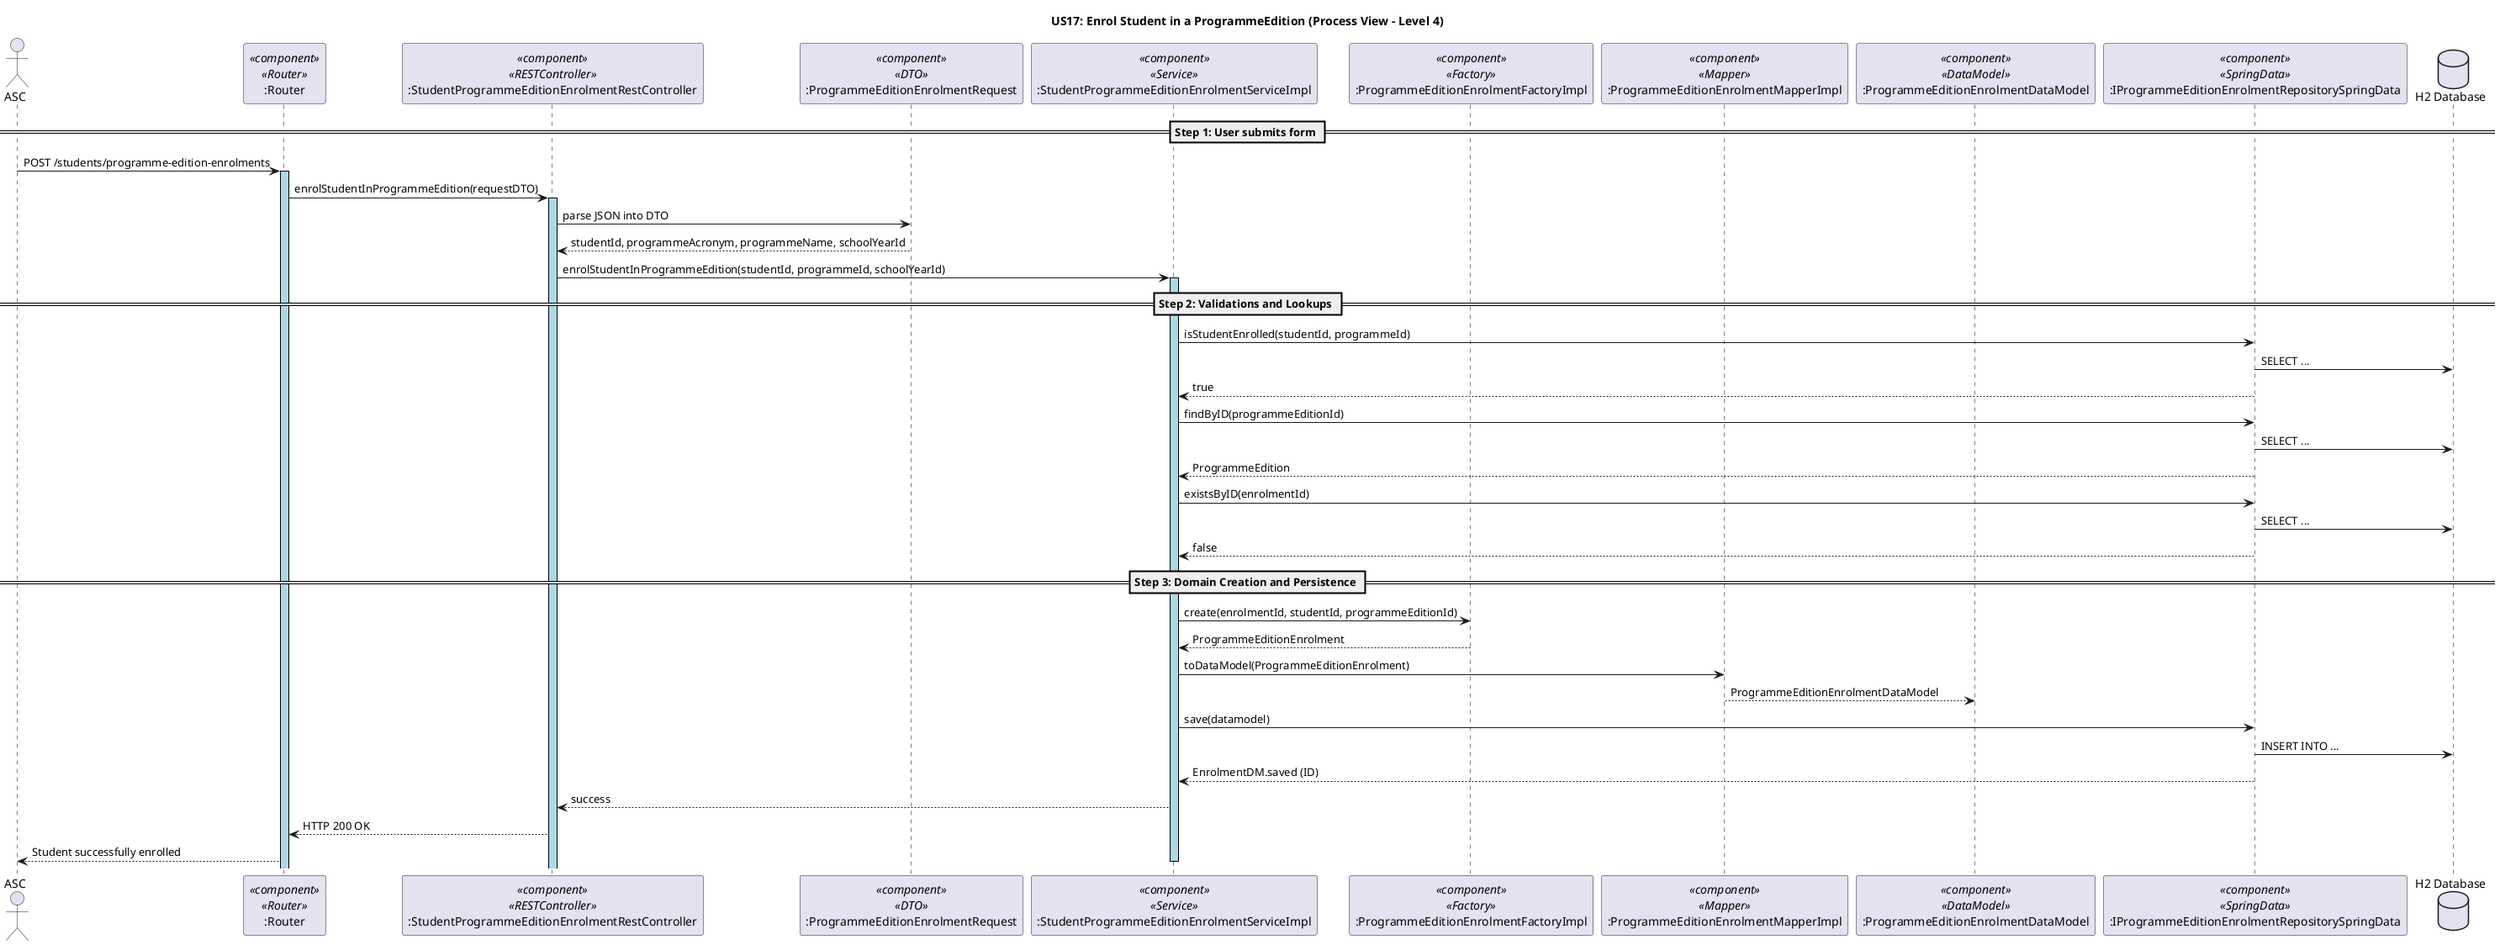 @startuml

' US17 - Enrol a Student in a ProgrammeEdition
' Process View - Level 4 (Technical Backend Architecture)

skinparam componentStyle uml2
skinparam sequence {
    LifeLineBorderColor black
    LifeLineBackgroundColor LightBlue
}

title US17: Enrol Student in a ProgrammeEdition (Process View – Level 4)

actor ASC
participant ":Router" as router <<component>> <<Router>>
participant ":StudentProgrammeEditionEnrolmentRestController" as controller <<component>> <<RESTController>>
participant ":ProgrammeEditionEnrolmentRequest" as requestDTO <<component>> <<DTO>>
participant ":StudentProgrammeEditionEnrolmentServiceImpl" as service <<component>> <<Service>>
participant ":ProgrammeEditionEnrolmentFactoryImpl" as factory <<component>> <<Factory>>
participant ":ProgrammeEditionEnrolmentMapperImpl" as mapper <<component>> <<Mapper>>
participant ":ProgrammeEditionEnrolmentDataModel" as datamodel <<component>> <<DataModel>>
participant ":IProgrammeEditionEnrolmentRepositorySpringData" as springRepo <<component>> <<SpringData>>
database "H2 Database" as db

== Step 1: User submits form ==
ASC -> router: POST /students/programme-edition-enrolments
activate router

router -> controller: enrolStudentInProgrammeEdition(requestDTO)
activate controller

controller -> requestDTO: parse JSON into DTO
requestDTO --> controller: studentId, programmeAcronym, programmeName, schoolYearId

controller -> service: enrolStudentInProgrammeEdition(studentId, programmeId, schoolYearId)
activate service

== Step 2: Validations and Lookups ==
service -> springRepo: isStudentEnrolled(studentId, programmeId)
springRepo -> db: SELECT ...
springRepo --> service: true

service -> springRepo: findByID(programmeEditionId)
springRepo -> db: SELECT ...
springRepo --> service: ProgrammeEdition

service -> springRepo: existsByID(enrolmentId)
springRepo -> db: SELECT ...
springRepo --> service: false

== Step 3: Domain Creation and Persistence ==
service -> factory: create(enrolmentId, studentId, programmeEditionId)
factory --> service: ProgrammeEditionEnrolment

service -> mapper: toDataModel(ProgrammeEditionEnrolment)
mapper --> datamodel: ProgrammeEditionEnrolmentDataModel

service -> springRepo: save(datamodel)
springRepo -> db: INSERT INTO ...
springRepo --> service: EnrolmentDM.saved (ID)

service --> controller: success
controller --> router: HTTP 200 OK
router --> ASC: Student successfully enrolled

deactivate service
@enduml
